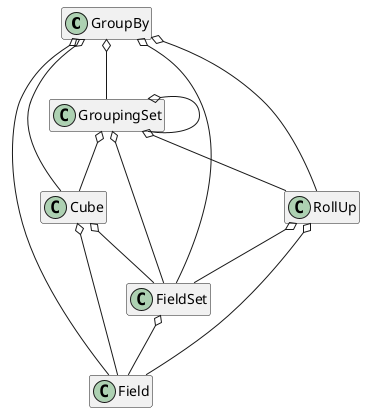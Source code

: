@startuml

hide empty members

class GroupBy {
}

GroupBy o-- GroupingSet
GroupBy o-- FieldSet
GroupBy o-- Field
GroupBy o-- Cube
GroupBy o-- RollUp

class GroupingSet {
}

GroupingSet o-- Cube
GroupingSet o-- RollUp
GroupingSet o-- FieldSet
GroupingSet o-- GroupingSet

class Cube {
}

Cube o-- FieldSet
Cube o-- Field

class RollUp {
}

RollUp o-- FieldSet
RollUp o-- Field

class FieldSet {
}

FieldSet o-- Field

class Field {
}



@enduml